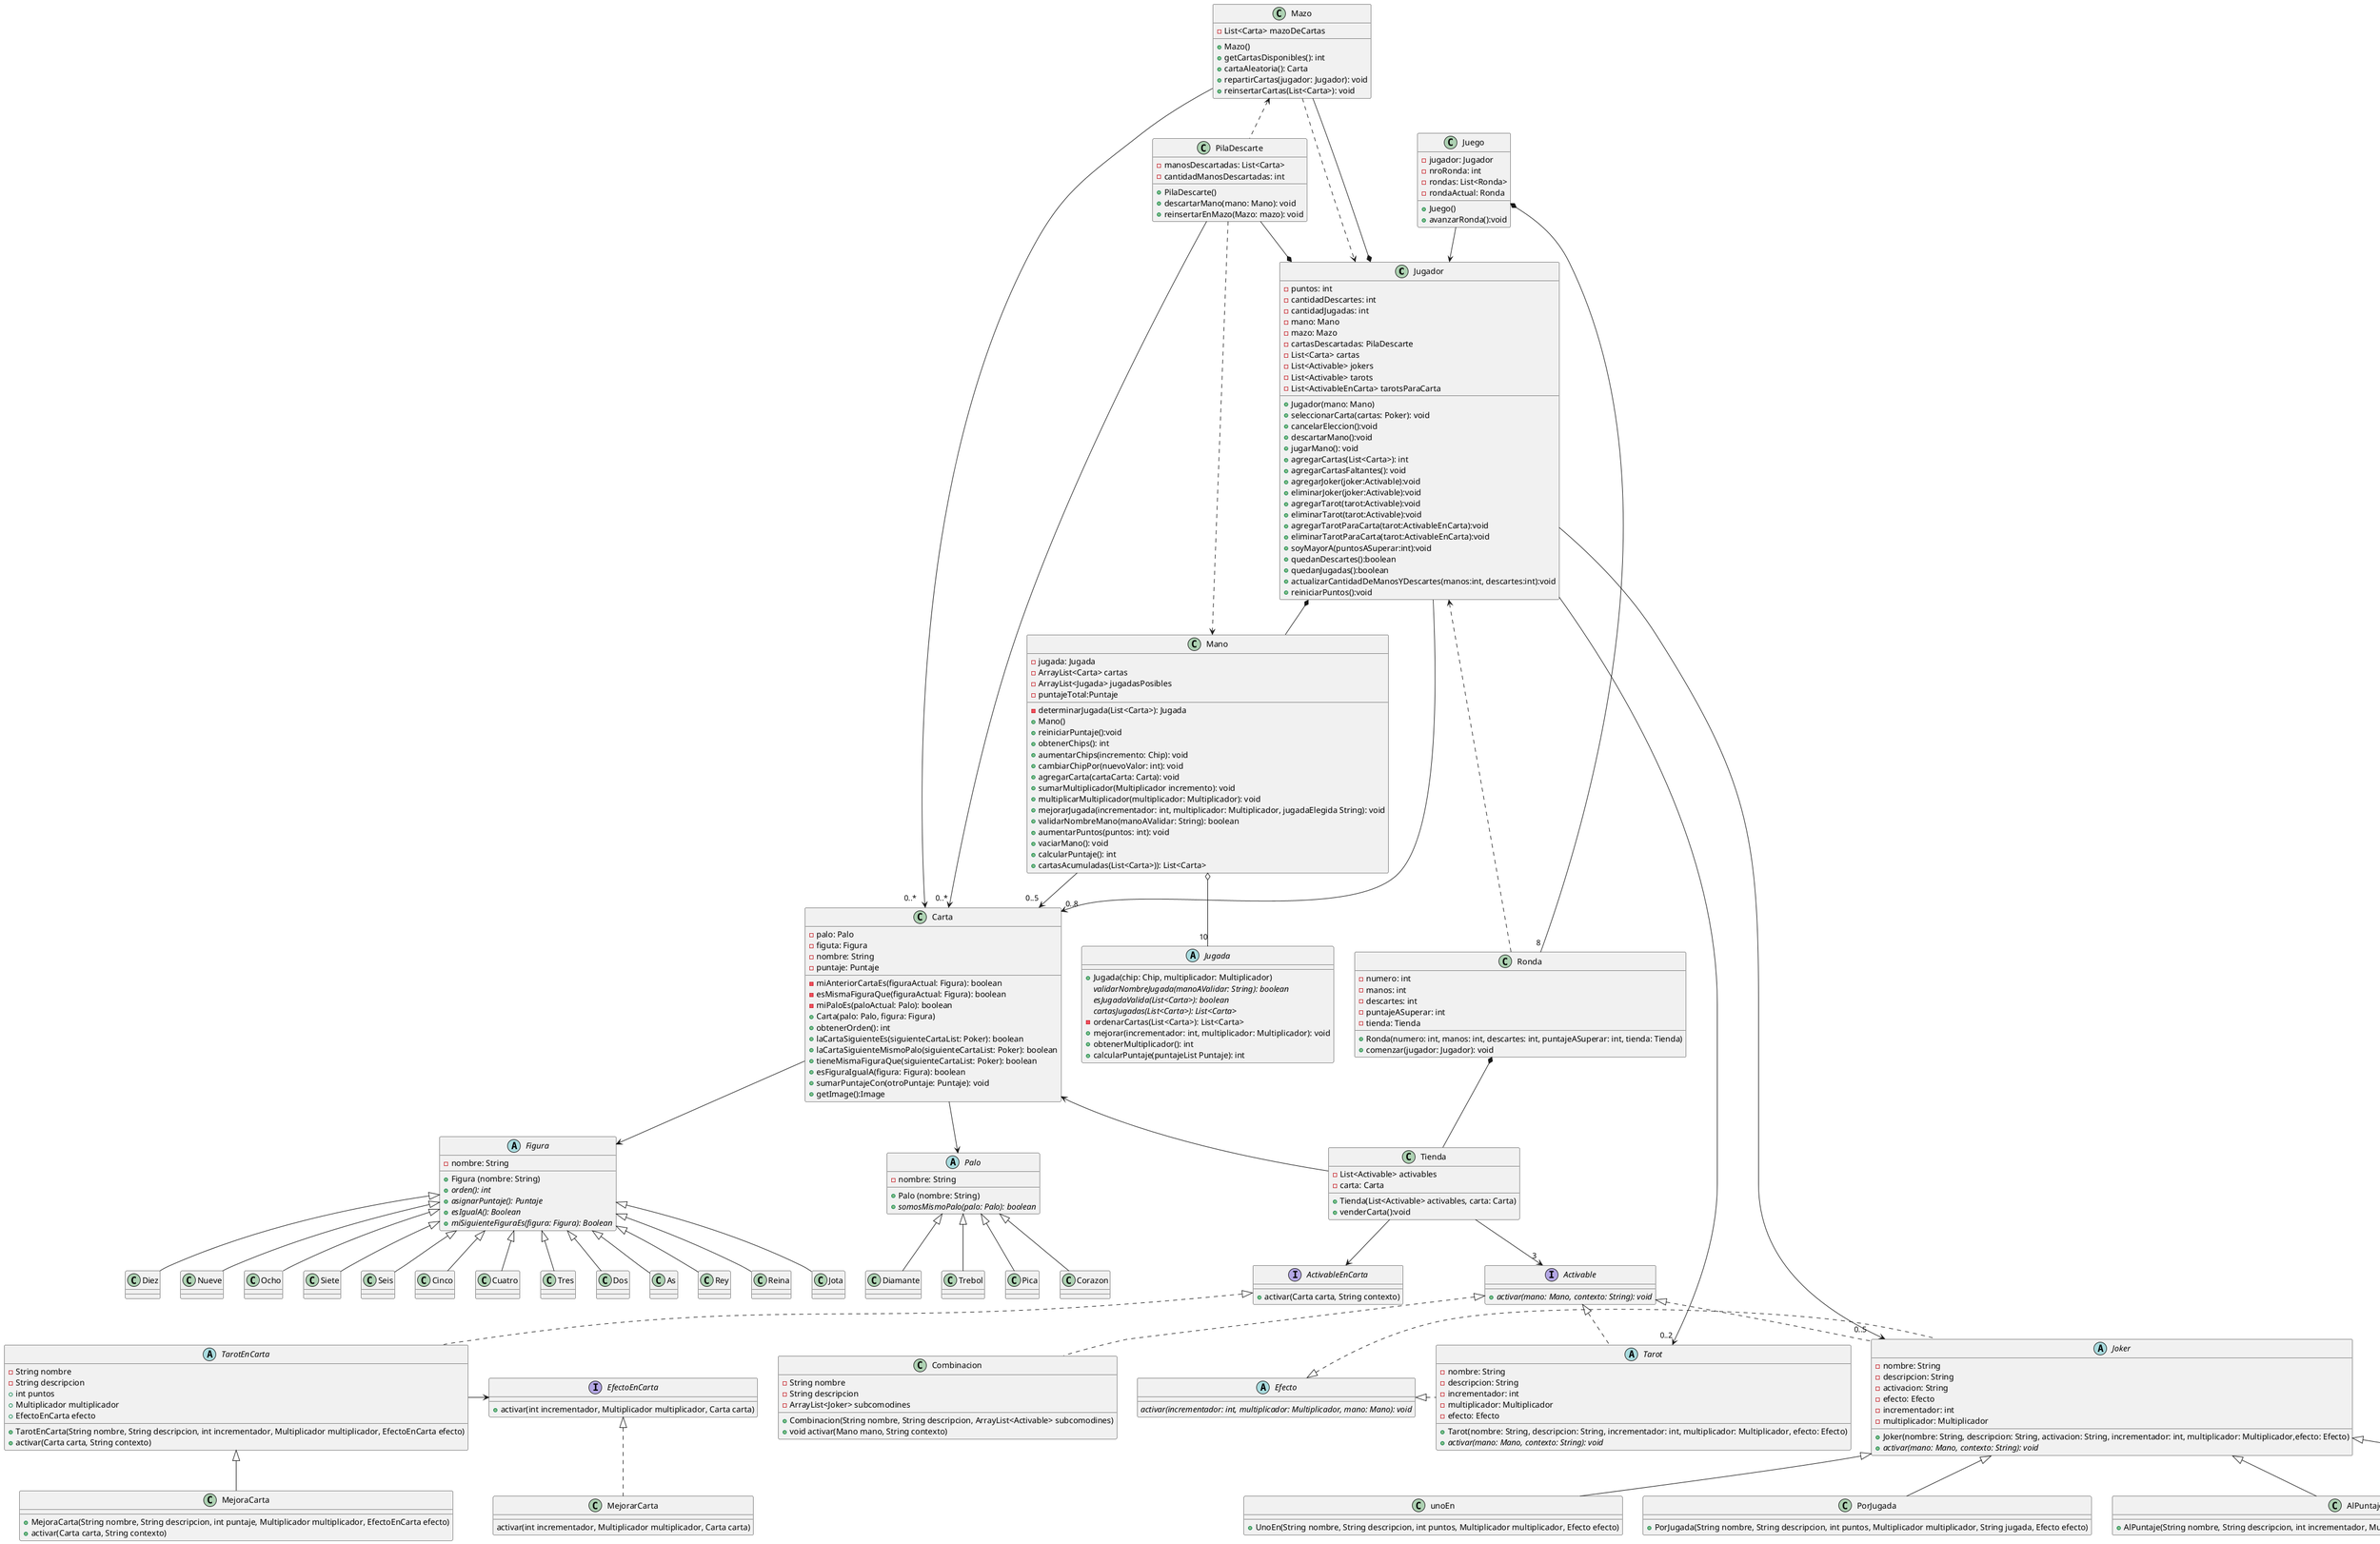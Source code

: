 @@startuml diagramaClases
/'incompleto'/

 class Jugador {
     - puntos: int
     - cantidadDescartes: int
     - cantidadJugadas: int
     - mano: Mano
     - mazo: Mazo
     - cartasDescartadas: PilaDescarte
     - List<Carta> cartas
     - List<Activable> jokers
     - List<Activable> tarots
     - List<ActivableEnCarta> tarotsParaCarta
     + Jugador(mano: Mano)
     + seleccionarCarta(cartas: Poker): void
     + cancelarEleccion():void
     + descartarMano():void
     + jugarMano(): void
     + agregarCartas(List<Carta>): int
     + agregarCartasFaltantes(): void
     + agregarJoker(joker:Activable):void
     + eliminarJoker(joker:Activable):void
     + agregarTarot(tarot:Activable):void
     + eliminarTarot(tarot:Activable):void
     + agregarTarotParaCarta(tarot:ActivableEnCarta):void
     + eliminarTarotParaCarta(tarot:ActivableEnCarta):void
     + soyMayorA(puntosASuperar:int):void
     + quedanDescartes():boolean
     + quedanJugadas():boolean
     + actualizarCantidadDeManosYDescartes(manos:int, descartes:int):void
     + reiniciarPuntos():void
 }


 class Carta {
     - palo: Palo
     - figuta: Figura
     - nombre: String
     - puntaje: Puntaje
     - miAnteriorCartaEs(figuraActual: Figura): boolean
     - esMismaFiguraQue(figuraActual: Figura): boolean
     - miPaloEs(paloActual: Palo): boolean
     + Carta(palo: Palo, figura: Figura)
     + obtenerOrden(): int
     + laCartaSiguienteEs(siguienteCartaList: Poker): boolean
     + laCartaSiguienteMismoPalo(siguienteCartaList: Poker): boolean
     + tieneMismaFiguraQue(siguienteCartaList: Poker): boolean
     + esFiguraIgualA(figura: Figura): boolean
     + sumarPuntajeCon(otroPuntaje: Puntaje): void
     + getImage():Image
 }

abstract class Figura{
    - nombre: String
    +Figura (nombre: String)
    + {abstract} orden(): int
    + {abstract} asignarPuntaje(): Puntaje
    + {abstract} esIgualA(): Boolean
    + {abstract} miSiguienteFiguraEs(figura: Figura): Boolean
}

abstract class Palo{
    - nombre: String
    +Palo (nombre: String)
    + {abstract} somosMismoPalo(palo: Palo): boolean
}


 class Mano {
     - jugada: Jugada
     - ArrayList<Carta> cartas
     - ArrayList<Jugada> jugadasPosibles
     - puntajeTotal:Puntaje
     - determinarJugada(List<Carta>): Jugada
     + Mano()
     + reiniciarPuntaje():void
     + obtenerChips(): int
     + aumentarChips(incremento: Chip): void
     + cambiarChipPor(nuevoValor: int): void
     + agregarCarta(cartaCarta: Carta): void
     + sumarMultiplicador(Multiplicador incremento): void
     + multiplicarMultiplicador(multiplicador: Multiplicador): void
     + mejorarJugada(incrementador: int, multiplicador: Multiplicador, jugadaElegida String): void
     + validarNombreMano(manoAValidar: String): boolean
     + aumentarPuntos(puntos: int): void
     + vaciarMano(): void
     + calcularPuntaje(): int
     + cartasAcumuladas(List<Carta>)): List<Carta>
 }

  abstract class Jugada{
      +Jugada(chip: Chip, multiplicador: Multiplicador)
      {abstract} validarNombreJugada(manoAValidar: String): boolean
      {abstract} esJugadaValida(List<Carta>): boolean
      {abstract} cartasJugadas(List<Carta>): List<Carta>
      -ordenarCartas(List<Carta>): List<Carta>
      +mejorar(incrementador: int, multiplicador: Multiplicador): void
      +obtenerMultiplicador(): int
      + calcularPuntaje(puntajeList Puntaje): int
  }

 abstract class Joker implements Activable{
    -nombre: String
    -descripcion: String
    -activacion: String
    -efecto: Efecto
    -incrementador: int
    -multiplicador: Multiplicador
    +Joker(nombre: String, descripcion: String, activacion: String, incrementador: int, multiplicador: Multiplicador,efecto: Efecto)
    +{abstract}activar(mano: Mano, contexto: String): void
 }
 class AlPuntaje extends Joker{
         +AlPuntaje(String nombre, String descripcion, int incrementador, Multiplicador multiplicador, String activacion, Efecto efecto)
      }

      class Descarte extends Joker {
          +Descarte(String nombre, String descripcion, int puntos, Multiplicador multiplicador, Efecto efecto)
      }

      class unoEn extends Joker{
         +UnoEn(String nombre, String descripcion, int puntos, Multiplicador multiplicador, Efecto efecto)
      }

      class PorJugada extends Joker{
         +PorJugada(String nombre, String descripcion, int puntos, Multiplicador multiplicador, String jugada, Efecto efecto)
      }

      class Combinacion implements Activable {
          -String nombre
          -String descripcion
          -ArrayList<Joker> subcomodines

          +Combinacion(String nombre, String descripcion, ArrayList<Activable> subcomodines)
          +void activar(Mano mano, String contexto)

      }

 abstract class Tarot implements Activable{
    -nombre: String
    -descripcion: String
    -incrementador: int
    -multiplicador: Multiplicador
    -efecto: Efecto
    +Tarot(nombre: String, descripcion: String, incrementador: int, multiplicador: Multiplicador, efecto: Efecto)
    +{abstract}activar(mano: Mano, contexto: String): void
 }

 interface Activable{
    +{abstract}activar(mano: Mano, contexto: String): void
 }

abstract class Efecto{
{abstract} activar(incrementador: int, multiplicador: Multiplicador, mano: Mano): void
}

class PilaDescarte {
    - manosDescartadas: List<Carta>
    - cantidadManosDescartadas: int
    + PilaDescarte()
    + descartarMano(mano: Mano): void
    + reinsertarEnMazo(Mazo: mazo): void
 }

class Mazo{
    -List<Carta> mazoDeCartas
    +Mazo()
    +getCartasDisponibles(): int
    +cartaAleatoria(): Carta
    +repartirCartas(jugador: Jugador): void
    +reinsertarCartas(List<Carta>): void
}

class Ronda{
    -numero: int
    -manos: int
    -descartes: int
    -puntajeASuperar: int
    -tienda: Tienda
    +Ronda(numero: int, manos: int, descartes: int, puntajeASuperar: int, tienda: Tienda)
    +comenzar(jugador: Jugador): void
}

class Juego{
    -jugador: Jugador
    -nroRonda: int
    -rondas: List<Ronda>
    -rondaActual: Ronda
    +Juego()
    +avanzarRonda():void
}

class Tienda{
    -List<Activable> activables
    -carta: Carta
    +Tienda(List<Activable> activables, carta: Carta)
    +venderCarta():void
}
interface ActivableEnCarta{
+activar(Carta carta, String contexto)
}

abstract class TarotEnCarta implements ActivableEnCarta{
-String nombre
-String descripcion
+int puntos
+Multiplicador multiplicador
+EfectoEnCarta efecto

+TarotEnCarta(String nombre, String descripcion, int incrementador, Multiplicador multiplicador, EfectoEnCarta efecto)
+activar(Carta carta, String contexto)
}

class MejoraCarta extends TarotEnCarta{
+MejoraCarta(String nombre, String descripcion, int puntaje, Multiplicador multiplicador, EfectoEnCarta efecto)
+activar(Carta carta, String contexto)
}

interface EfectoEnCarta{
+activar(int incrementador, Multiplicador multiplicador, Carta carta)
}

class MejorarCarta implements EfectoEnCarta{
activar(int incrementador, Multiplicador multiplicador, Carta carta)
}

class Corazon extends Palo{}
class Diamante extends Palo{}
class Trebol extends Palo{}
class Pica extends Palo{}
class As extends Figura{}
class Rey extends Figura{}
class Reina extends Figura{}
class Jota extends Figura{}
class Diez extends Figura{}
class Nueve extends Figura{}
class Ocho extends Figura{}
class Siete extends Figura{}
class Seis extends Figura{}
class Cinco extends Figura{}
class Cuatro extends Figura{}
class Tres extends Figura{}
class Dos extends Figura{}

TarotEnCarta -> EfectoEnCarta
Juego *--"8 " Ronda
Ronda *-- Tienda
PilaDescarte --* Jugador
Jugador *-- Mano
Mano -->"0..5   " Carta
Mano o--"10" Jugada
Jugador --->"0..8  " Carta
PilaDescarte ..> Mano
Mazo <.. PilaDescarte
Mazo ...> Jugador
Mazo -->" 0..*    " Carta
Carta --> Palo
Carta --> Figura
Mazo --* Jugador
Jugador -->"0..5" Joker
Jugador -->"0..2 " Tarot
Efecto <|. Tarot
Efecto <|. Joker
Tienda-->"3" Activable
Tienda--> ActivableEnCarta
Carta <- Tienda
Juego --> Jugador
PilaDescarte -->"0..* " Carta
Jugador <... Ronda
 @enduml
